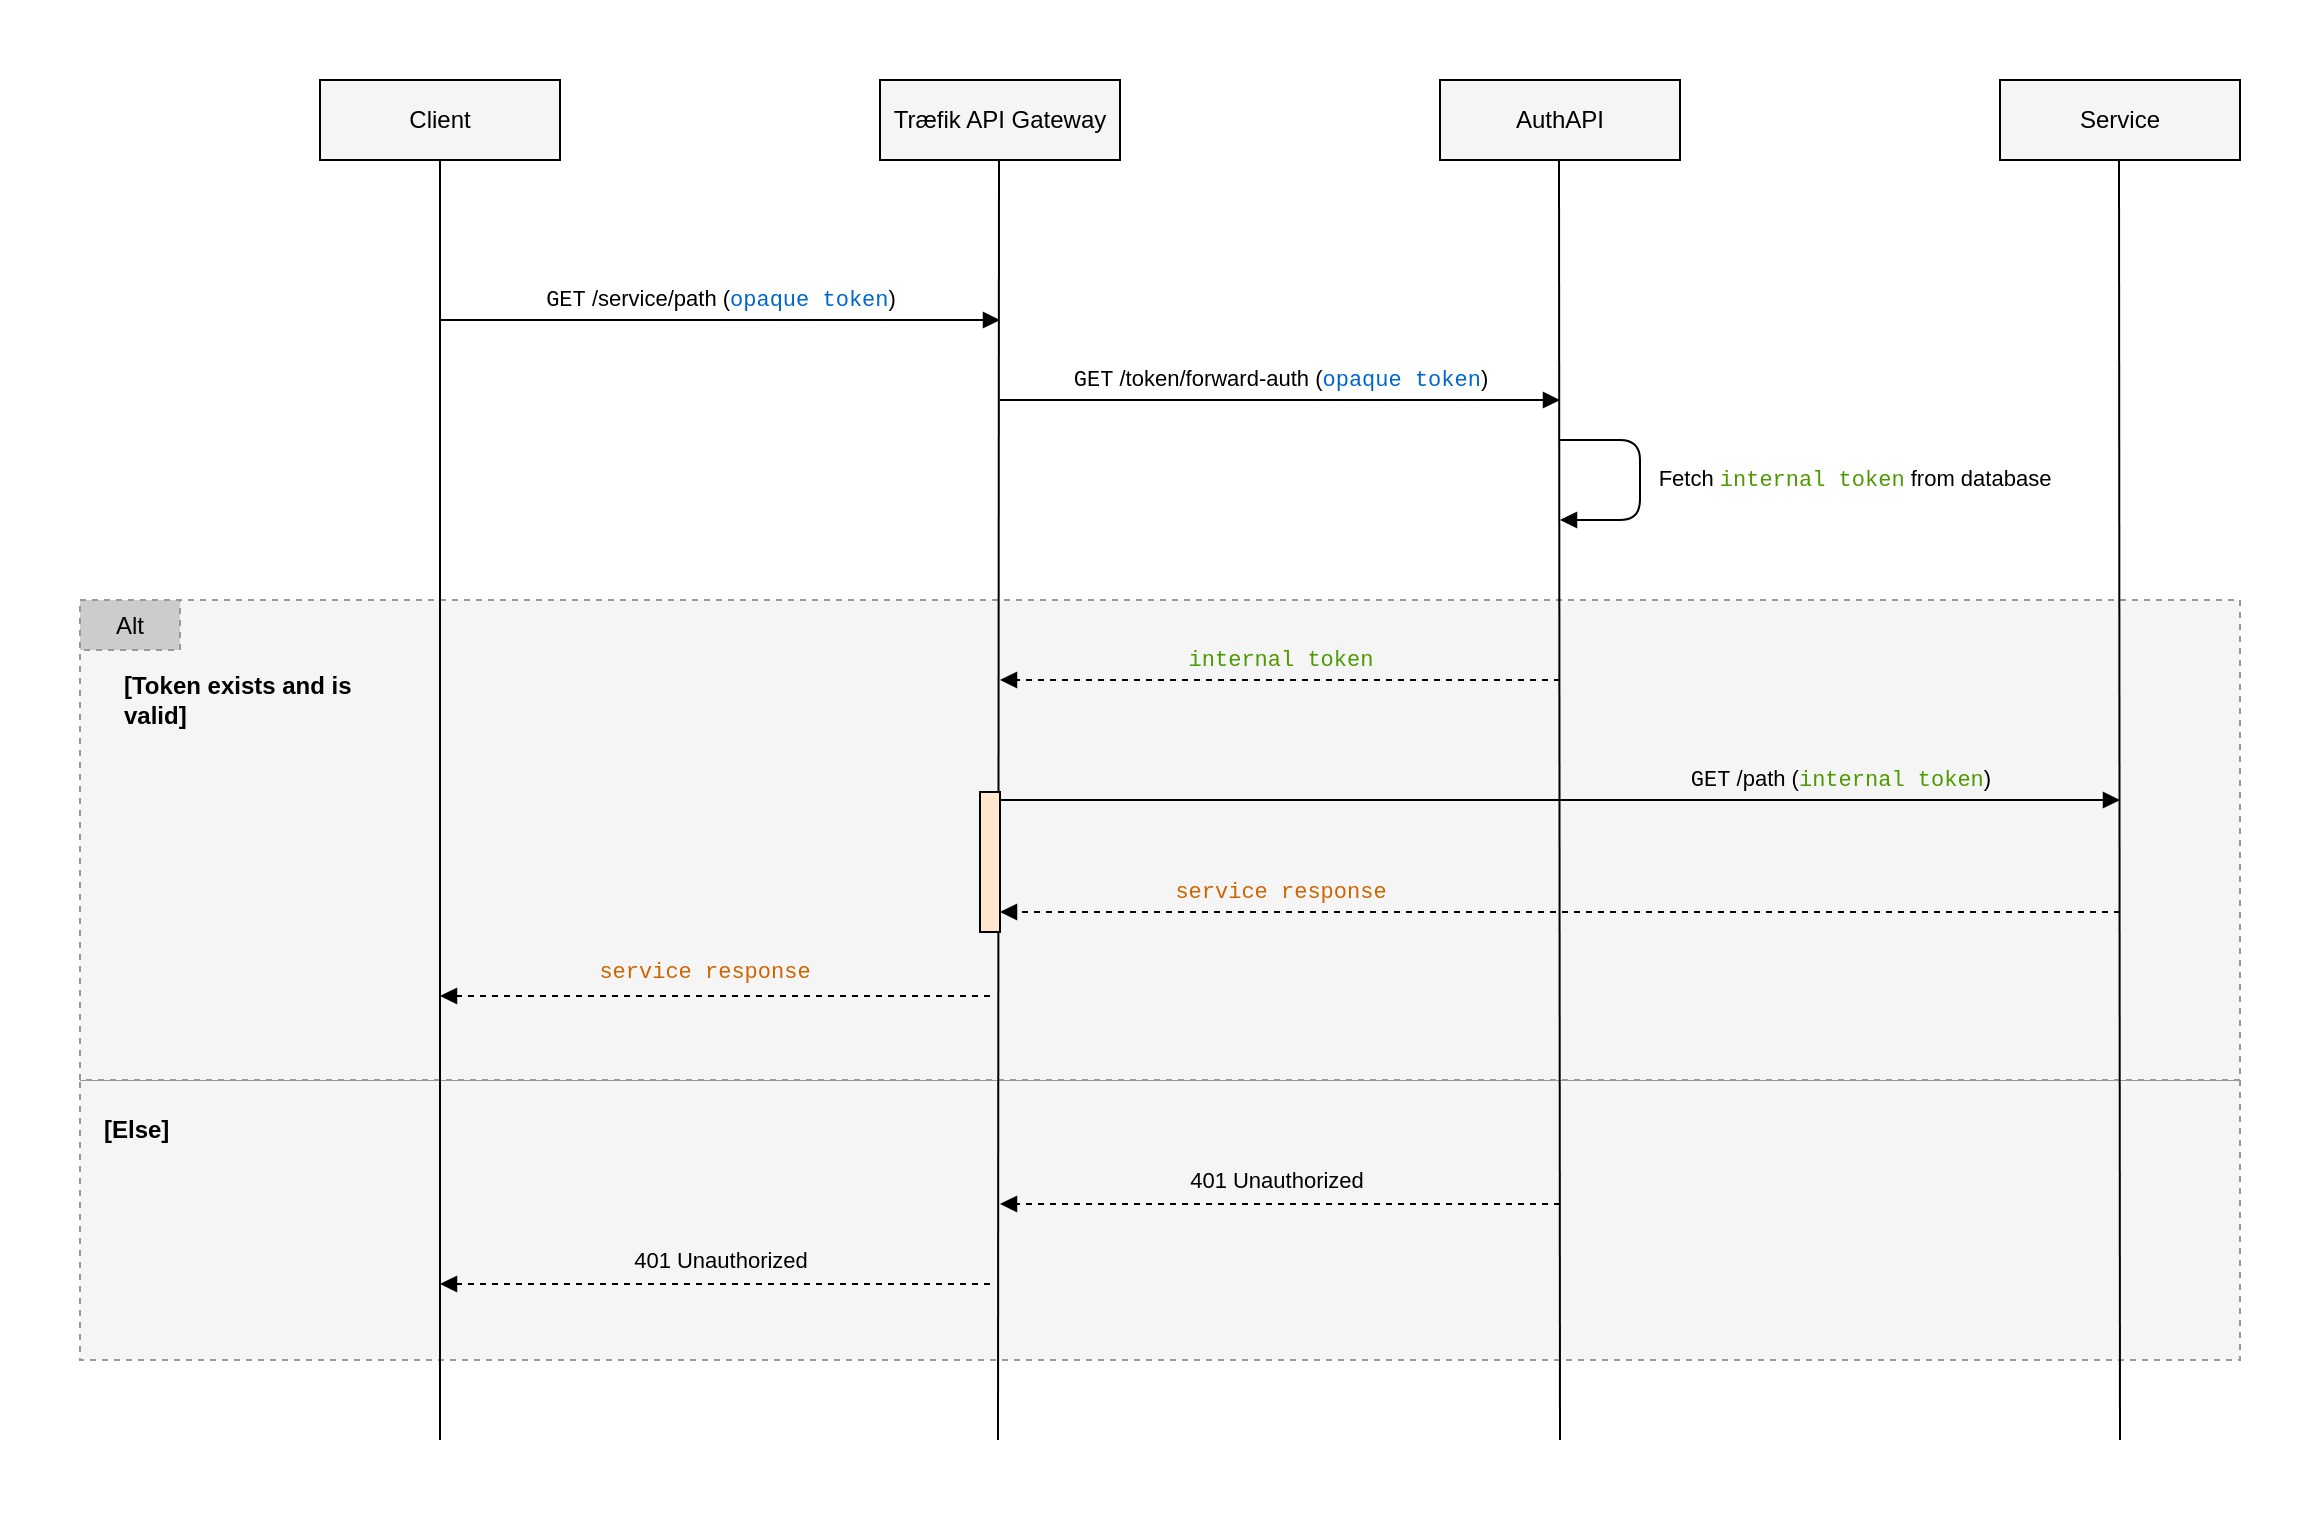 <mxfile version="15.4.3" type="device"><diagram id="Py1p55SziL5I4ZGvSwqU" name="Page-1"><mxGraphModel dx="1022" dy="1039" grid="1" gridSize="10" guides="1" tooltips="1" connect="1" arrows="1" fold="1" page="1" pageScale="1" pageWidth="827" pageHeight="1169" math="0" shadow="0"><root><mxCell id="0"/><mxCell id="1" parent="0"/><mxCell id="GXUbAt6MDNLjSv9JQMYf-34" value="" style="rounded=0;whiteSpace=wrap;html=1;labelBackgroundColor=none;fontFamily=Helvetica;fontColor=#00CCCC;strokeColor=none;fillColor=#FFFFFF;align=left;" vertex="1" parent="1"><mxGeometry x="840" width="1160" height="760" as="geometry"/></mxCell><mxCell id="GXUbAt6MDNLjSv9JQMYf-1" value="" style="rounded=0;whiteSpace=wrap;html=1;fontFamily=Helvetica;fillColor=#F5F5F5;dashed=1;strokeColor=#999999;" vertex="1" parent="1"><mxGeometry x="880" y="540" width="1080" height="140" as="geometry"/></mxCell><mxCell id="GXUbAt6MDNLjSv9JQMYf-2" value="" style="rounded=0;whiteSpace=wrap;html=1;fontFamily=Helvetica;fillColor=#F5F5F5;dashed=1;strokeColor=#999999;" vertex="1" parent="1"><mxGeometry x="880" y="300" width="1080" height="240" as="geometry"/></mxCell><mxCell id="GXUbAt6MDNLjSv9JQMYf-3" style="edgeStyle=orthogonalEdgeStyle;rounded=0;orthogonalLoop=1;jettySize=auto;html=1;endArrow=block;endFill=1;strokeColor=default;" edge="1" parent="1"><mxGeometry relative="1" as="geometry"><mxPoint x="1340" y="160" as="targetPoint"/><mxPoint x="1060" y="160" as="sourcePoint"/><Array as="points"><mxPoint x="1200" y="160"/><mxPoint x="1200" y="160"/></Array></mxGeometry></mxCell><mxCell id="GXUbAt6MDNLjSv9JQMYf-4" value="&lt;font face=&quot;Courier New&quot;&gt;GET&lt;/font&gt; /service/path (&lt;font face=&quot;Courier New&quot; color=&quot;#0066CC&quot;&gt;opaque token&lt;/font&gt;)" style="edgeLabel;html=1;align=center;verticalAlign=middle;resizable=0;points=[];" vertex="1" connectable="0" parent="GXUbAt6MDNLjSv9JQMYf-3"><mxGeometry x="-0.071" y="-1" relative="1" as="geometry"><mxPoint x="10" y="-11" as="offset"/></mxGeometry></mxCell><mxCell id="GXUbAt6MDNLjSv9JQMYf-5" value="Client" style="rounded=0;whiteSpace=wrap;html=1;fillColor=#F5F5F5;" vertex="1" parent="1"><mxGeometry x="1000" y="40" width="120" height="40" as="geometry"/></mxCell><mxCell id="GXUbAt6MDNLjSv9JQMYf-6" value="Træfik API Gateway" style="rounded=0;whiteSpace=wrap;html=1;fillColor=#F5F5F5;" vertex="1" parent="1"><mxGeometry x="1280" y="40" width="120" height="40" as="geometry"/></mxCell><mxCell id="GXUbAt6MDNLjSv9JQMYf-7" value="AuthAPI" style="rounded=0;whiteSpace=wrap;html=1;fillColor=#F5F5F5;" vertex="1" parent="1"><mxGeometry x="1560" y="40" width="120" height="40" as="geometry"/></mxCell><mxCell id="GXUbAt6MDNLjSv9JQMYf-8" style="rounded=0;orthogonalLoop=1;jettySize=auto;html=1;exitX=0.5;exitY=1;exitDx=0;exitDy=0;strokeColor=default;endArrow=none;endFill=0;" edge="1" parent="1" source="GXUbAt6MDNLjSv9JQMYf-5"><mxGeometry relative="1" as="geometry"><mxPoint x="1060" y="720" as="targetPoint"/></mxGeometry></mxCell><mxCell id="GXUbAt6MDNLjSv9JQMYf-9" style="rounded=0;orthogonalLoop=1;jettySize=auto;html=1;exitX=0.5;exitY=1;exitDx=0;exitDy=0;strokeColor=default;endArrow=none;endFill=0;" edge="1" parent="1"><mxGeometry relative="1" as="geometry"><mxPoint x="1620" y="720" as="targetPoint"/><mxPoint x="1619.5" y="80" as="sourcePoint"/></mxGeometry></mxCell><mxCell id="GXUbAt6MDNLjSv9JQMYf-10" value="Service" style="rounded=0;whiteSpace=wrap;html=1;fillColor=#F5F5F5;" vertex="1" parent="1"><mxGeometry x="1840" y="40" width="120" height="40" as="geometry"/></mxCell><mxCell id="GXUbAt6MDNLjSv9JQMYf-11" style="rounded=0;orthogonalLoop=1;jettySize=auto;html=1;exitX=0.5;exitY=1;exitDx=0;exitDy=0;strokeColor=default;endArrow=none;endFill=0;" edge="1" parent="1"><mxGeometry relative="1" as="geometry"><mxPoint x="1900" y="720" as="targetPoint"/><mxPoint x="1899.5" y="80" as="sourcePoint"/></mxGeometry></mxCell><mxCell id="GXUbAt6MDNLjSv9JQMYf-12" style="edgeStyle=orthogonalEdgeStyle;rounded=0;orthogonalLoop=1;jettySize=auto;html=1;endArrow=block;endFill=1;strokeColor=default;" edge="1" parent="1"><mxGeometry relative="1" as="geometry"><mxPoint x="1620" y="200" as="targetPoint"/><mxPoint x="1340" y="200" as="sourcePoint"/><Array as="points"><mxPoint x="1480" y="200"/><mxPoint x="1480" y="200"/></Array></mxGeometry></mxCell><mxCell id="GXUbAt6MDNLjSv9JQMYf-13" value="&lt;font face=&quot;Courier New&quot;&gt;GET&lt;/font&gt; /token/forward-auth (&lt;font face=&quot;Courier New&quot; color=&quot;#0066CC&quot;&gt;opaque token&lt;/font&gt;)" style="edgeLabel;html=1;align=center;verticalAlign=middle;resizable=0;points=[];" vertex="1" connectable="0" parent="GXUbAt6MDNLjSv9JQMYf-12"><mxGeometry x="-0.071" y="-1" relative="1" as="geometry"><mxPoint x="10" y="-11" as="offset"/></mxGeometry></mxCell><mxCell id="GXUbAt6MDNLjSv9JQMYf-14" style="edgeStyle=orthogonalEdgeStyle;rounded=1;orthogonalLoop=1;jettySize=auto;html=1;endArrow=block;endFill=1;strokeColor=default;" edge="1" parent="1"><mxGeometry relative="1" as="geometry"><mxPoint x="1620" y="260" as="targetPoint"/><mxPoint x="1620" y="220" as="sourcePoint"/><Array as="points"><mxPoint x="1660" y="220"/><mxPoint x="1660" y="260"/></Array></mxGeometry></mxCell><mxCell id="GXUbAt6MDNLjSv9JQMYf-15" value="&lt;font face=&quot;Helvetica&quot;&gt;Fetch &lt;font face=&quot;Courier New&quot; color=&quot;#4D9900&quot;&gt;internal token&lt;/font&gt; from database&lt;br&gt;&lt;/font&gt;" style="edgeLabel;html=1;align=center;verticalAlign=middle;resizable=0;points=[];fontFamily=Courier New;" vertex="1" connectable="0" parent="GXUbAt6MDNLjSv9JQMYf-14"><mxGeometry x="0.183" y="3" relative="1" as="geometry"><mxPoint x="104" y="-11" as="offset"/></mxGeometry></mxCell><mxCell id="GXUbAt6MDNLjSv9JQMYf-16" style="edgeStyle=orthogonalEdgeStyle;rounded=0;orthogonalLoop=1;jettySize=auto;html=1;fontFamily=Courier New;endArrow=block;endFill=1;strokeColor=default;dashed=1;" edge="1" parent="1"><mxGeometry relative="1" as="geometry"><mxPoint x="1620" y="340" as="sourcePoint"/><mxPoint x="1340" y="340" as="targetPoint"/></mxGeometry></mxCell><mxCell id="GXUbAt6MDNLjSv9JQMYf-17" value="&lt;font face=&quot;Helvetica&quot; color=&quot;#4D9900&quot;&gt;&lt;font face=&quot;Courier New&quot;&gt;internal token&lt;/font&gt;&lt;/font&gt;" style="edgeLabel;html=1;align=center;verticalAlign=middle;resizable=0;points=[];fontFamily=Courier New;labelBackgroundColor=none;" vertex="1" connectable="0" parent="GXUbAt6MDNLjSv9JQMYf-16"><mxGeometry x="-0.093" y="1" relative="1" as="geometry"><mxPoint x="-13" y="-11" as="offset"/></mxGeometry></mxCell><mxCell id="GXUbAt6MDNLjSv9JQMYf-18" value="" style="rounded=0;orthogonalLoop=1;jettySize=auto;html=1;exitX=0.5;exitY=1;exitDx=0;exitDy=0;strokeColor=default;endArrow=none;endFill=0;" edge="1" parent="1"><mxGeometry relative="1" as="geometry"><mxPoint x="1339" y="720" as="targetPoint"/><mxPoint x="1339.5" y="80" as="sourcePoint"/></mxGeometry></mxCell><mxCell id="GXUbAt6MDNLjSv9JQMYf-19" value="" style="rounded=0;whiteSpace=wrap;html=1;fontFamily=Helvetica;fillColor=#CCCCCC;dashed=1;strokeColor=#999999;" vertex="1" parent="1"><mxGeometry x="880" y="300" width="50" height="25" as="geometry"/></mxCell><mxCell id="GXUbAt6MDNLjSv9JQMYf-20" value="Alt" style="text;html=1;strokeColor=none;fillColor=none;align=center;verticalAlign=middle;whiteSpace=wrap;rounded=0;fontFamily=Helvetica;dashed=1;" vertex="1" parent="1"><mxGeometry x="880" y="300" width="50" height="25" as="geometry"/></mxCell><mxCell id="GXUbAt6MDNLjSv9JQMYf-21" value="&lt;div align=&quot;left&quot;&gt;&lt;b&gt;[Token exists and is valid]&lt;/b&gt;&lt;/div&gt;" style="text;html=1;strokeColor=none;fillColor=none;align=left;verticalAlign=middle;whiteSpace=wrap;rounded=0;fontFamily=Helvetica;" vertex="1" parent="1"><mxGeometry x="900" y="335" width="130" height="30" as="geometry"/></mxCell><mxCell id="GXUbAt6MDNLjSv9JQMYf-22" style="edgeStyle=orthogonalEdgeStyle;rounded=0;orthogonalLoop=1;jettySize=auto;html=1;endArrow=block;endFill=1;strokeColor=default;" edge="1" parent="1"><mxGeometry relative="1" as="geometry"><mxPoint x="1900" y="400" as="targetPoint"/><mxPoint x="1340" y="400" as="sourcePoint"/><Array as="points"><mxPoint x="1480" y="400"/><mxPoint x="1480" y="400"/></Array></mxGeometry></mxCell><mxCell id="GXUbAt6MDNLjSv9JQMYf-23" value="&lt;font face=&quot;Courier New&quot;&gt;GET&lt;/font&gt; /path (&lt;font face=&quot;Helvetica&quot; color=&quot;#4D9900&quot;&gt;&lt;font face=&quot;Courier New&quot;&gt;internal token&lt;/font&gt;&lt;/font&gt;)" style="edgeLabel;html=1;align=center;verticalAlign=middle;resizable=0;points=[];labelBackgroundColor=none;" vertex="1" connectable="0" parent="GXUbAt6MDNLjSv9JQMYf-22"><mxGeometry x="-0.071" y="-1" relative="1" as="geometry"><mxPoint x="160" y="-11" as="offset"/></mxGeometry></mxCell><mxCell id="GXUbAt6MDNLjSv9JQMYf-24" style="edgeStyle=orthogonalEdgeStyle;rounded=0;orthogonalLoop=1;jettySize=auto;html=1;fontFamily=Courier New;endArrow=block;endFill=1;strokeColor=default;dashed=1;" edge="1" parent="1"><mxGeometry relative="1" as="geometry"><mxPoint x="1900" y="456" as="sourcePoint"/><mxPoint x="1340" y="456" as="targetPoint"/></mxGeometry></mxCell><mxCell id="GXUbAt6MDNLjSv9JQMYf-25" value="&lt;font face=&quot;Courier New&quot; color=&quot;#CC6600&quot;&gt;service response&lt;/font&gt;" style="edgeLabel;html=1;align=center;verticalAlign=middle;resizable=0;points=[];fontFamily=Helvetica;fontColor=#000000;labelBackgroundColor=none;" vertex="1" connectable="0" parent="GXUbAt6MDNLjSv9JQMYf-24"><mxGeometry x="0.382" relative="1" as="geometry"><mxPoint x="-33" y="-10" as="offset"/></mxGeometry></mxCell><mxCell id="GXUbAt6MDNLjSv9JQMYf-26" style="edgeStyle=orthogonalEdgeStyle;rounded=0;orthogonalLoop=1;jettySize=auto;html=1;fontFamily=Courier New;endArrow=block;endFill=1;strokeColor=default;dashed=1;" edge="1" parent="1"><mxGeometry relative="1" as="geometry"><mxPoint x="1335" y="498" as="sourcePoint"/><mxPoint x="1060" y="498" as="targetPoint"/></mxGeometry></mxCell><mxCell id="GXUbAt6MDNLjSv9JQMYf-27" value="&lt;font face=&quot;Courier New&quot; color=&quot;#CC6600&quot;&gt;service response&lt;/font&gt;" style="edgeLabel;html=1;align=center;verticalAlign=middle;resizable=0;points=[];fontFamily=Helvetica;fontColor=#000000;labelBackgroundColor=none;" vertex="1" connectable="0" parent="1"><mxGeometry x="1180" y="490" as="geometry"><mxPoint x="12" y="-4" as="offset"/></mxGeometry></mxCell><mxCell id="GXUbAt6MDNLjSv9JQMYf-28" value="" style="rounded=0;whiteSpace=wrap;html=1;labelBackgroundColor=none;fontFamily=Courier New;fontColor=#4D9900;strokeColor=#000000;fillColor=#FFE6CC;align=left;" vertex="1" parent="1"><mxGeometry x="1330" y="396" width="10" height="70" as="geometry"/></mxCell><mxCell id="GXUbAt6MDNLjSv9JQMYf-29" value="&lt;div align=&quot;left&quot;&gt;&lt;b&gt;[Else]&lt;/b&gt;&lt;/div&gt;" style="text;html=1;strokeColor=none;fillColor=none;align=left;verticalAlign=middle;whiteSpace=wrap;rounded=0;fontFamily=Helvetica;" vertex="1" parent="1"><mxGeometry x="890" y="550" width="120" height="30" as="geometry"/></mxCell><mxCell id="GXUbAt6MDNLjSv9JQMYf-30" style="edgeStyle=orthogonalEdgeStyle;rounded=0;orthogonalLoop=1;jettySize=auto;html=1;fontFamily=Courier New;endArrow=block;endFill=1;strokeColor=default;dashed=1;" edge="1" parent="1"><mxGeometry relative="1" as="geometry"><mxPoint x="1335" y="642" as="sourcePoint"/><mxPoint x="1060" y="642" as="targetPoint"/></mxGeometry></mxCell><mxCell id="GXUbAt6MDNLjSv9JQMYf-31" value="401 Unauthorized" style="edgeLabel;html=1;align=center;verticalAlign=middle;resizable=0;points=[];fontFamily=Helvetica;fontColor=#000000;labelBackgroundColor=none;" vertex="1" connectable="0" parent="1"><mxGeometry x="1200" y="630" as="geometry"/></mxCell><mxCell id="GXUbAt6MDNLjSv9JQMYf-32" style="edgeStyle=orthogonalEdgeStyle;rounded=0;orthogonalLoop=1;jettySize=auto;html=1;fontFamily=Courier New;endArrow=block;endFill=1;strokeColor=default;dashed=1;" edge="1" parent="1"><mxGeometry relative="1" as="geometry"><mxPoint x="1620" y="602" as="sourcePoint"/><mxPoint x="1340" y="602" as="targetPoint"/></mxGeometry></mxCell><mxCell id="GXUbAt6MDNLjSv9JQMYf-33" value="401 Unauthorized" style="edgeLabel;html=1;align=center;verticalAlign=middle;resizable=0;points=[];fontFamily=Helvetica;fontColor=#000000;labelBackgroundColor=none;" vertex="1" connectable="0" parent="1"><mxGeometry x="1478" y="590" as="geometry"/></mxCell></root></mxGraphModel></diagram></mxfile>